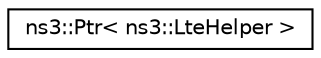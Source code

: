 digraph "Graphical Class Hierarchy"
{
 // LATEX_PDF_SIZE
  edge [fontname="Helvetica",fontsize="10",labelfontname="Helvetica",labelfontsize="10"];
  node [fontname="Helvetica",fontsize="10",shape=record];
  rankdir="LR";
  Node0 [label="ns3::Ptr\< ns3::LteHelper \>",height=0.2,width=0.4,color="black", fillcolor="white", style="filled",URL="$classns3_1_1_ptr.html",tooltip=" "];
}
